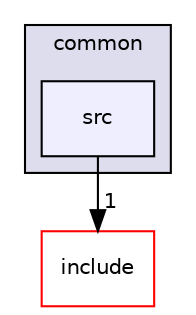 digraph "src" {
  compound=true
  node [ fontsize="10", fontname="Helvetica"];
  edge [ labelfontsize="10", labelfontname="Helvetica"];
  subgraph clusterdir_fdedb0aba14d44ce9d99bc100e026e6a {
    graph [ bgcolor="#ddddee", pencolor="black", label="common" fontname="Helvetica", fontsize="10", URL="dir_fdedb0aba14d44ce9d99bc100e026e6a.html"]
  dir_93d6226967e8e187d15fc6a8b74b4a3e [shape=box, label="src", style="filled", fillcolor="#eeeeff", pencolor="black", URL="dir_93d6226967e8e187d15fc6a8b74b4a3e.html"];
  }
  dir_d44c64559bbebec7f509842c48db8b23 [shape=box label="include" fillcolor="white" style="filled" color="red" URL="dir_d44c64559bbebec7f509842c48db8b23.html"];
  dir_93d6226967e8e187d15fc6a8b74b4a3e->dir_d44c64559bbebec7f509842c48db8b23 [headlabel="1", labeldistance=1.5 headhref="dir_000018_000002.html"];
}
